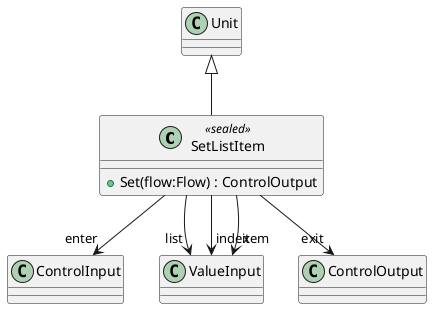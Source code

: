 @startuml
class SetListItem <<sealed>> {
    + Set(flow:Flow) : ControlOutput
}
Unit <|-- SetListItem
SetListItem --> "enter" ControlInput
SetListItem --> "list" ValueInput
SetListItem --> "index" ValueInput
SetListItem --> "item" ValueInput
SetListItem --> "exit" ControlOutput
@enduml
